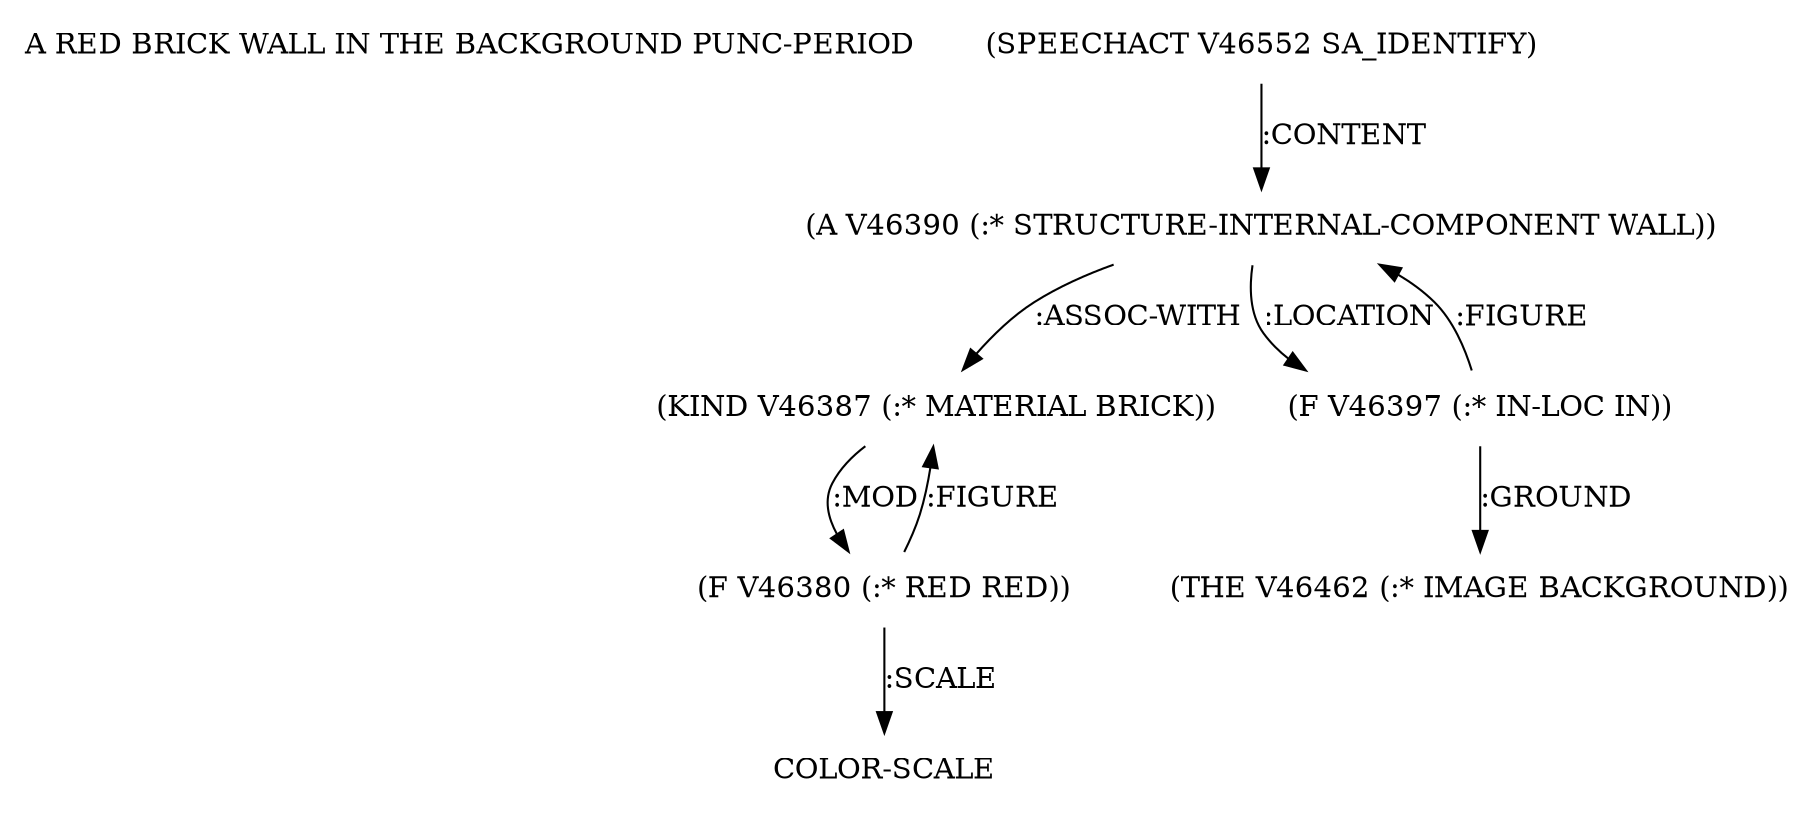 digraph Terms {
  node [shape=none]
  "A RED BRICK WALL IN THE BACKGROUND PUNC-PERIOD"
  "V46552" [label="(SPEECHACT V46552 SA_IDENTIFY)"]
  "V46552" -> "V46390" [label=":CONTENT"]
  "V46390" [label="(A V46390 (:* STRUCTURE-INTERNAL-COMPONENT WALL))"]
  "V46390" -> "V46387" [label=":ASSOC-WITH"]
  "V46390" -> "V46397" [label=":LOCATION"]
  "V46387" [label="(KIND V46387 (:* MATERIAL BRICK))"]
  "V46387" -> "V46380" [label=":MOD"]
  "V46380" [label="(F V46380 (:* RED RED))"]
  "V46380" -> "V46387" [label=":FIGURE"]
  "V46380" -> "NT46912" [label=":SCALE"]
  "NT46912" [label="COLOR-SCALE"]
  "V46397" [label="(F V46397 (:* IN-LOC IN))"]
  "V46397" -> "V46462" [label=":GROUND"]
  "V46397" -> "V46390" [label=":FIGURE"]
  "V46462" [label="(THE V46462 (:* IMAGE BACKGROUND))"]
}
